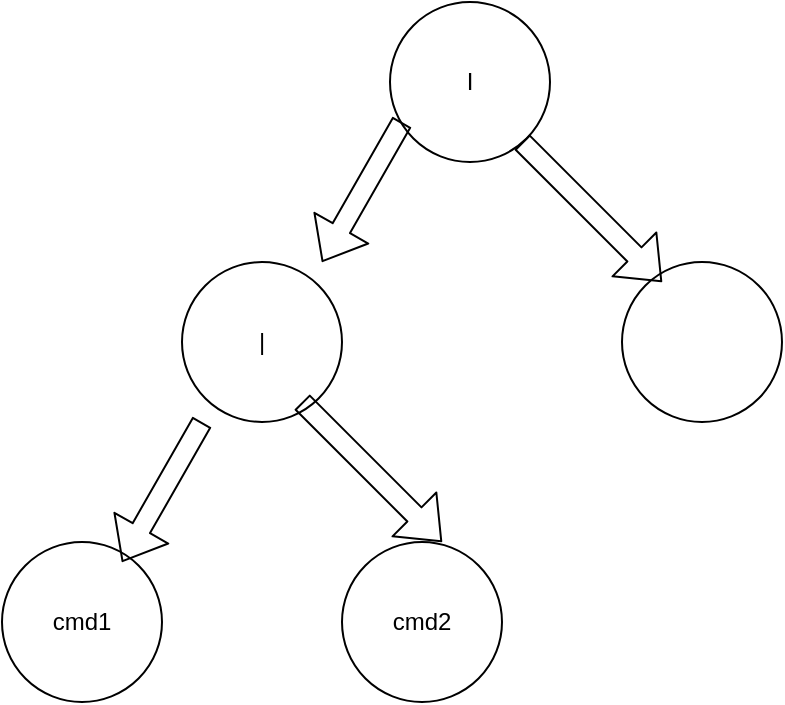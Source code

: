 <mxfile>
    <diagram id="hO9LdPHC4inoCvQsiX6K" name="Page-1">
        <mxGraphModel dx="667" dy="553" grid="1" gridSize="10" guides="1" tooltips="1" connect="1" arrows="1" fold="1" page="1" pageScale="1" pageWidth="827" pageHeight="1169" math="0" shadow="0">
            <root>
                <mxCell id="0"/>
                <mxCell id="1" parent="0"/>
                <mxCell id="2" value="cmd1" style="ellipse;whiteSpace=wrap;html=1;aspect=fixed;" vertex="1" parent="1">
                    <mxGeometry x="220" y="290" width="80" height="80" as="geometry"/>
                </mxCell>
                <mxCell id="3" value="|" style="ellipse;whiteSpace=wrap;html=1;aspect=fixed;" vertex="1" parent="1">
                    <mxGeometry x="310" y="150" width="80" height="80" as="geometry"/>
                </mxCell>
                <mxCell id="4" value="cmd2" style="ellipse;whiteSpace=wrap;html=1;aspect=fixed;" vertex="1" parent="1">
                    <mxGeometry x="390" y="290" width="80" height="80" as="geometry"/>
                </mxCell>
                <mxCell id="5" value="I" style="ellipse;whiteSpace=wrap;html=1;aspect=fixed;" vertex="1" parent="1">
                    <mxGeometry x="414" y="20" width="80" height="80" as="geometry"/>
                </mxCell>
                <mxCell id="6" value="" style="ellipse;whiteSpace=wrap;html=1;aspect=fixed;" vertex="1" parent="1">
                    <mxGeometry x="530" y="150" width="80" height="80" as="geometry"/>
                </mxCell>
                <mxCell id="7" value="" style="shape=flexArrow;endArrow=classic;html=1;" edge="1" parent="1">
                    <mxGeometry width="50" height="50" relative="1" as="geometry">
                        <mxPoint x="320" y="230" as="sourcePoint"/>
                        <mxPoint x="280" y="300" as="targetPoint"/>
                    </mxGeometry>
                </mxCell>
                <mxCell id="8" value="" style="shape=flexArrow;endArrow=classic;html=1;" edge="1" parent="1">
                    <mxGeometry width="50" height="50" relative="1" as="geometry">
                        <mxPoint x="420" y="80" as="sourcePoint"/>
                        <mxPoint x="380" y="150" as="targetPoint"/>
                    </mxGeometry>
                </mxCell>
                <mxCell id="10" value="" style="shape=flexArrow;endArrow=classic;html=1;" edge="1" parent="1">
                    <mxGeometry width="50" height="50" relative="1" as="geometry">
                        <mxPoint x="480" y="90" as="sourcePoint"/>
                        <mxPoint x="550" y="160" as="targetPoint"/>
                    </mxGeometry>
                </mxCell>
                <mxCell id="11" value="" style="shape=flexArrow;endArrow=classic;html=1;" edge="1" parent="1">
                    <mxGeometry width="50" height="50" relative="1" as="geometry">
                        <mxPoint x="370" y="220" as="sourcePoint"/>
                        <mxPoint x="440" y="290" as="targetPoint"/>
                    </mxGeometry>
                </mxCell>
            </root>
        </mxGraphModel>
    </diagram>
</mxfile>